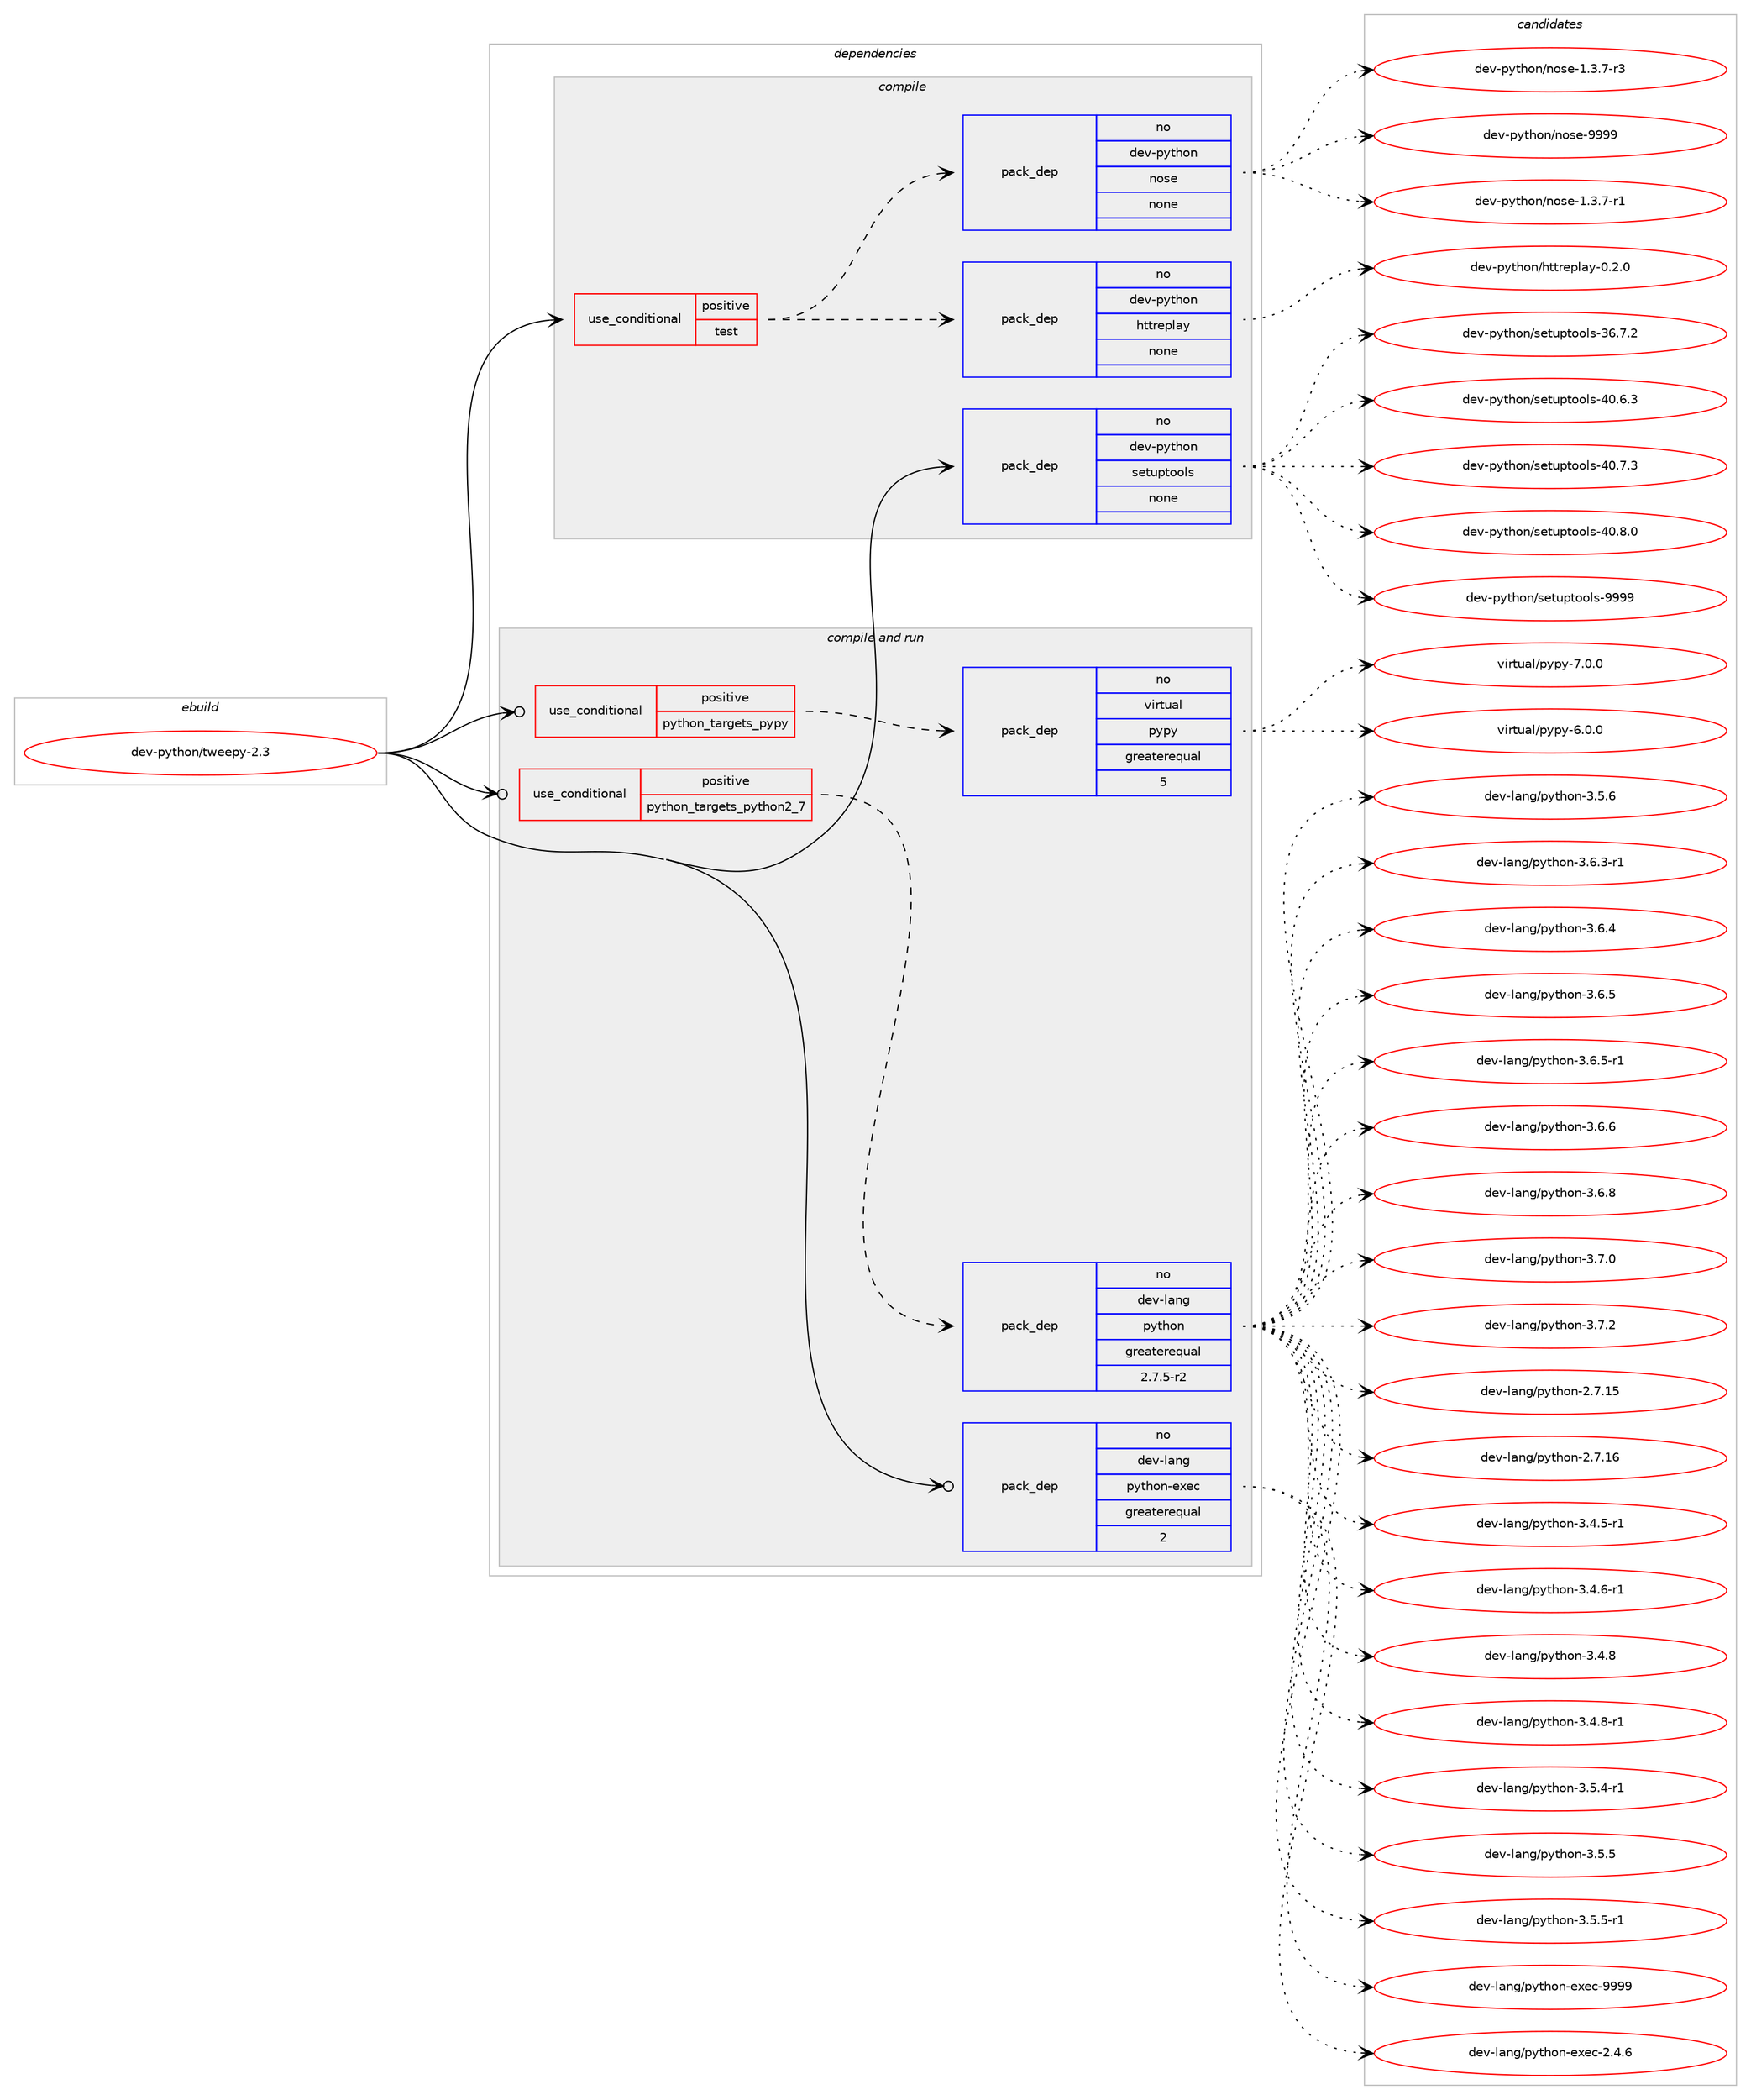 digraph prolog {

# *************
# Graph options
# *************

newrank=true;
concentrate=true;
compound=true;
graph [rankdir=LR,fontname=Helvetica,fontsize=10,ranksep=1.5];#, ranksep=2.5, nodesep=0.2];
edge  [arrowhead=vee];
node  [fontname=Helvetica,fontsize=10];

# **********
# The ebuild
# **********

subgraph cluster_leftcol {
color=gray;
rank=same;
label=<<i>ebuild</i>>;
id [label="dev-python/tweepy-2.3", color=red, width=4, href="../dev-python/tweepy-2.3.svg"];
}

# ****************
# The dependencies
# ****************

subgraph cluster_midcol {
color=gray;
label=<<i>dependencies</i>>;
subgraph cluster_compile {
fillcolor="#eeeeee";
style=filled;
label=<<i>compile</i>>;
subgraph cond386017 {
dependency1445421 [label=<<TABLE BORDER="0" CELLBORDER="1" CELLSPACING="0" CELLPADDING="4"><TR><TD ROWSPAN="3" CELLPADDING="10">use_conditional</TD></TR><TR><TD>positive</TD></TR><TR><TD>test</TD></TR></TABLE>>, shape=none, color=red];
subgraph pack1036041 {
dependency1445422 [label=<<TABLE BORDER="0" CELLBORDER="1" CELLSPACING="0" CELLPADDING="4" WIDTH="220"><TR><TD ROWSPAN="6" CELLPADDING="30">pack_dep</TD></TR><TR><TD WIDTH="110">no</TD></TR><TR><TD>dev-python</TD></TR><TR><TD>httreplay</TD></TR><TR><TD>none</TD></TR><TR><TD></TD></TR></TABLE>>, shape=none, color=blue];
}
dependency1445421:e -> dependency1445422:w [weight=20,style="dashed",arrowhead="vee"];
subgraph pack1036042 {
dependency1445423 [label=<<TABLE BORDER="0" CELLBORDER="1" CELLSPACING="0" CELLPADDING="4" WIDTH="220"><TR><TD ROWSPAN="6" CELLPADDING="30">pack_dep</TD></TR><TR><TD WIDTH="110">no</TD></TR><TR><TD>dev-python</TD></TR><TR><TD>nose</TD></TR><TR><TD>none</TD></TR><TR><TD></TD></TR></TABLE>>, shape=none, color=blue];
}
dependency1445421:e -> dependency1445423:w [weight=20,style="dashed",arrowhead="vee"];
}
id:e -> dependency1445421:w [weight=20,style="solid",arrowhead="vee"];
subgraph pack1036043 {
dependency1445424 [label=<<TABLE BORDER="0" CELLBORDER="1" CELLSPACING="0" CELLPADDING="4" WIDTH="220"><TR><TD ROWSPAN="6" CELLPADDING="30">pack_dep</TD></TR><TR><TD WIDTH="110">no</TD></TR><TR><TD>dev-python</TD></TR><TR><TD>setuptools</TD></TR><TR><TD>none</TD></TR><TR><TD></TD></TR></TABLE>>, shape=none, color=blue];
}
id:e -> dependency1445424:w [weight=20,style="solid",arrowhead="vee"];
}
subgraph cluster_compileandrun {
fillcolor="#eeeeee";
style=filled;
label=<<i>compile and run</i>>;
subgraph cond386018 {
dependency1445425 [label=<<TABLE BORDER="0" CELLBORDER="1" CELLSPACING="0" CELLPADDING="4"><TR><TD ROWSPAN="3" CELLPADDING="10">use_conditional</TD></TR><TR><TD>positive</TD></TR><TR><TD>python_targets_pypy</TD></TR></TABLE>>, shape=none, color=red];
subgraph pack1036044 {
dependency1445426 [label=<<TABLE BORDER="0" CELLBORDER="1" CELLSPACING="0" CELLPADDING="4" WIDTH="220"><TR><TD ROWSPAN="6" CELLPADDING="30">pack_dep</TD></TR><TR><TD WIDTH="110">no</TD></TR><TR><TD>virtual</TD></TR><TR><TD>pypy</TD></TR><TR><TD>greaterequal</TD></TR><TR><TD>5</TD></TR></TABLE>>, shape=none, color=blue];
}
dependency1445425:e -> dependency1445426:w [weight=20,style="dashed",arrowhead="vee"];
}
id:e -> dependency1445425:w [weight=20,style="solid",arrowhead="odotvee"];
subgraph cond386019 {
dependency1445427 [label=<<TABLE BORDER="0" CELLBORDER="1" CELLSPACING="0" CELLPADDING="4"><TR><TD ROWSPAN="3" CELLPADDING="10">use_conditional</TD></TR><TR><TD>positive</TD></TR><TR><TD>python_targets_python2_7</TD></TR></TABLE>>, shape=none, color=red];
subgraph pack1036045 {
dependency1445428 [label=<<TABLE BORDER="0" CELLBORDER="1" CELLSPACING="0" CELLPADDING="4" WIDTH="220"><TR><TD ROWSPAN="6" CELLPADDING="30">pack_dep</TD></TR><TR><TD WIDTH="110">no</TD></TR><TR><TD>dev-lang</TD></TR><TR><TD>python</TD></TR><TR><TD>greaterequal</TD></TR><TR><TD>2.7.5-r2</TD></TR></TABLE>>, shape=none, color=blue];
}
dependency1445427:e -> dependency1445428:w [weight=20,style="dashed",arrowhead="vee"];
}
id:e -> dependency1445427:w [weight=20,style="solid",arrowhead="odotvee"];
subgraph pack1036046 {
dependency1445429 [label=<<TABLE BORDER="0" CELLBORDER="1" CELLSPACING="0" CELLPADDING="4" WIDTH="220"><TR><TD ROWSPAN="6" CELLPADDING="30">pack_dep</TD></TR><TR><TD WIDTH="110">no</TD></TR><TR><TD>dev-lang</TD></TR><TR><TD>python-exec</TD></TR><TR><TD>greaterequal</TD></TR><TR><TD>2</TD></TR></TABLE>>, shape=none, color=blue];
}
id:e -> dependency1445429:w [weight=20,style="solid",arrowhead="odotvee"];
}
subgraph cluster_run {
fillcolor="#eeeeee";
style=filled;
label=<<i>run</i>>;
}
}

# **************
# The candidates
# **************

subgraph cluster_choices {
rank=same;
color=gray;
label=<<i>candidates</i>>;

subgraph choice1036041 {
color=black;
nodesep=1;
choice100101118451121211161041111104710411611611410111210897121454846504648 [label="dev-python/httreplay-0.2.0", color=red, width=4,href="../dev-python/httreplay-0.2.0.svg"];
dependency1445422:e -> choice100101118451121211161041111104710411611611410111210897121454846504648:w [style=dotted,weight="100"];
}
subgraph choice1036042 {
color=black;
nodesep=1;
choice10010111845112121116104111110471101111151014549465146554511449 [label="dev-python/nose-1.3.7-r1", color=red, width=4,href="../dev-python/nose-1.3.7-r1.svg"];
choice10010111845112121116104111110471101111151014549465146554511451 [label="dev-python/nose-1.3.7-r3", color=red, width=4,href="../dev-python/nose-1.3.7-r3.svg"];
choice10010111845112121116104111110471101111151014557575757 [label="dev-python/nose-9999", color=red, width=4,href="../dev-python/nose-9999.svg"];
dependency1445423:e -> choice10010111845112121116104111110471101111151014549465146554511449:w [style=dotted,weight="100"];
dependency1445423:e -> choice10010111845112121116104111110471101111151014549465146554511451:w [style=dotted,weight="100"];
dependency1445423:e -> choice10010111845112121116104111110471101111151014557575757:w [style=dotted,weight="100"];
}
subgraph choice1036043 {
color=black;
nodesep=1;
choice100101118451121211161041111104711510111611711211611111110811545515446554650 [label="dev-python/setuptools-36.7.2", color=red, width=4,href="../dev-python/setuptools-36.7.2.svg"];
choice100101118451121211161041111104711510111611711211611111110811545524846544651 [label="dev-python/setuptools-40.6.3", color=red, width=4,href="../dev-python/setuptools-40.6.3.svg"];
choice100101118451121211161041111104711510111611711211611111110811545524846554651 [label="dev-python/setuptools-40.7.3", color=red, width=4,href="../dev-python/setuptools-40.7.3.svg"];
choice100101118451121211161041111104711510111611711211611111110811545524846564648 [label="dev-python/setuptools-40.8.0", color=red, width=4,href="../dev-python/setuptools-40.8.0.svg"];
choice10010111845112121116104111110471151011161171121161111111081154557575757 [label="dev-python/setuptools-9999", color=red, width=4,href="../dev-python/setuptools-9999.svg"];
dependency1445424:e -> choice100101118451121211161041111104711510111611711211611111110811545515446554650:w [style=dotted,weight="100"];
dependency1445424:e -> choice100101118451121211161041111104711510111611711211611111110811545524846544651:w [style=dotted,weight="100"];
dependency1445424:e -> choice100101118451121211161041111104711510111611711211611111110811545524846554651:w [style=dotted,weight="100"];
dependency1445424:e -> choice100101118451121211161041111104711510111611711211611111110811545524846564648:w [style=dotted,weight="100"];
dependency1445424:e -> choice10010111845112121116104111110471151011161171121161111111081154557575757:w [style=dotted,weight="100"];
}
subgraph choice1036044 {
color=black;
nodesep=1;
choice1181051141161179710847112121112121455446484648 [label="virtual/pypy-6.0.0", color=red, width=4,href="../virtual/pypy-6.0.0.svg"];
choice1181051141161179710847112121112121455546484648 [label="virtual/pypy-7.0.0", color=red, width=4,href="../virtual/pypy-7.0.0.svg"];
dependency1445426:e -> choice1181051141161179710847112121112121455446484648:w [style=dotted,weight="100"];
dependency1445426:e -> choice1181051141161179710847112121112121455546484648:w [style=dotted,weight="100"];
}
subgraph choice1036045 {
color=black;
nodesep=1;
choice10010111845108971101034711212111610411111045504655464953 [label="dev-lang/python-2.7.15", color=red, width=4,href="../dev-lang/python-2.7.15.svg"];
choice10010111845108971101034711212111610411111045504655464954 [label="dev-lang/python-2.7.16", color=red, width=4,href="../dev-lang/python-2.7.16.svg"];
choice1001011184510897110103471121211161041111104551465246534511449 [label="dev-lang/python-3.4.5-r1", color=red, width=4,href="../dev-lang/python-3.4.5-r1.svg"];
choice1001011184510897110103471121211161041111104551465246544511449 [label="dev-lang/python-3.4.6-r1", color=red, width=4,href="../dev-lang/python-3.4.6-r1.svg"];
choice100101118451089711010347112121116104111110455146524656 [label="dev-lang/python-3.4.8", color=red, width=4,href="../dev-lang/python-3.4.8.svg"];
choice1001011184510897110103471121211161041111104551465246564511449 [label="dev-lang/python-3.4.8-r1", color=red, width=4,href="../dev-lang/python-3.4.8-r1.svg"];
choice1001011184510897110103471121211161041111104551465346524511449 [label="dev-lang/python-3.5.4-r1", color=red, width=4,href="../dev-lang/python-3.5.4-r1.svg"];
choice100101118451089711010347112121116104111110455146534653 [label="dev-lang/python-3.5.5", color=red, width=4,href="../dev-lang/python-3.5.5.svg"];
choice1001011184510897110103471121211161041111104551465346534511449 [label="dev-lang/python-3.5.5-r1", color=red, width=4,href="../dev-lang/python-3.5.5-r1.svg"];
choice100101118451089711010347112121116104111110455146534654 [label="dev-lang/python-3.5.6", color=red, width=4,href="../dev-lang/python-3.5.6.svg"];
choice1001011184510897110103471121211161041111104551465446514511449 [label="dev-lang/python-3.6.3-r1", color=red, width=4,href="../dev-lang/python-3.6.3-r1.svg"];
choice100101118451089711010347112121116104111110455146544652 [label="dev-lang/python-3.6.4", color=red, width=4,href="../dev-lang/python-3.6.4.svg"];
choice100101118451089711010347112121116104111110455146544653 [label="dev-lang/python-3.6.5", color=red, width=4,href="../dev-lang/python-3.6.5.svg"];
choice1001011184510897110103471121211161041111104551465446534511449 [label="dev-lang/python-3.6.5-r1", color=red, width=4,href="../dev-lang/python-3.6.5-r1.svg"];
choice100101118451089711010347112121116104111110455146544654 [label="dev-lang/python-3.6.6", color=red, width=4,href="../dev-lang/python-3.6.6.svg"];
choice100101118451089711010347112121116104111110455146544656 [label="dev-lang/python-3.6.8", color=red, width=4,href="../dev-lang/python-3.6.8.svg"];
choice100101118451089711010347112121116104111110455146554648 [label="dev-lang/python-3.7.0", color=red, width=4,href="../dev-lang/python-3.7.0.svg"];
choice100101118451089711010347112121116104111110455146554650 [label="dev-lang/python-3.7.2", color=red, width=4,href="../dev-lang/python-3.7.2.svg"];
dependency1445428:e -> choice10010111845108971101034711212111610411111045504655464953:w [style=dotted,weight="100"];
dependency1445428:e -> choice10010111845108971101034711212111610411111045504655464954:w [style=dotted,weight="100"];
dependency1445428:e -> choice1001011184510897110103471121211161041111104551465246534511449:w [style=dotted,weight="100"];
dependency1445428:e -> choice1001011184510897110103471121211161041111104551465246544511449:w [style=dotted,weight="100"];
dependency1445428:e -> choice100101118451089711010347112121116104111110455146524656:w [style=dotted,weight="100"];
dependency1445428:e -> choice1001011184510897110103471121211161041111104551465246564511449:w [style=dotted,weight="100"];
dependency1445428:e -> choice1001011184510897110103471121211161041111104551465346524511449:w [style=dotted,weight="100"];
dependency1445428:e -> choice100101118451089711010347112121116104111110455146534653:w [style=dotted,weight="100"];
dependency1445428:e -> choice1001011184510897110103471121211161041111104551465346534511449:w [style=dotted,weight="100"];
dependency1445428:e -> choice100101118451089711010347112121116104111110455146534654:w [style=dotted,weight="100"];
dependency1445428:e -> choice1001011184510897110103471121211161041111104551465446514511449:w [style=dotted,weight="100"];
dependency1445428:e -> choice100101118451089711010347112121116104111110455146544652:w [style=dotted,weight="100"];
dependency1445428:e -> choice100101118451089711010347112121116104111110455146544653:w [style=dotted,weight="100"];
dependency1445428:e -> choice1001011184510897110103471121211161041111104551465446534511449:w [style=dotted,weight="100"];
dependency1445428:e -> choice100101118451089711010347112121116104111110455146544654:w [style=dotted,weight="100"];
dependency1445428:e -> choice100101118451089711010347112121116104111110455146544656:w [style=dotted,weight="100"];
dependency1445428:e -> choice100101118451089711010347112121116104111110455146554648:w [style=dotted,weight="100"];
dependency1445428:e -> choice100101118451089711010347112121116104111110455146554650:w [style=dotted,weight="100"];
}
subgraph choice1036046 {
color=black;
nodesep=1;
choice1001011184510897110103471121211161041111104510112010199455046524654 [label="dev-lang/python-exec-2.4.6", color=red, width=4,href="../dev-lang/python-exec-2.4.6.svg"];
choice10010111845108971101034711212111610411111045101120101994557575757 [label="dev-lang/python-exec-9999", color=red, width=4,href="../dev-lang/python-exec-9999.svg"];
dependency1445429:e -> choice1001011184510897110103471121211161041111104510112010199455046524654:w [style=dotted,weight="100"];
dependency1445429:e -> choice10010111845108971101034711212111610411111045101120101994557575757:w [style=dotted,weight="100"];
}
}

}
